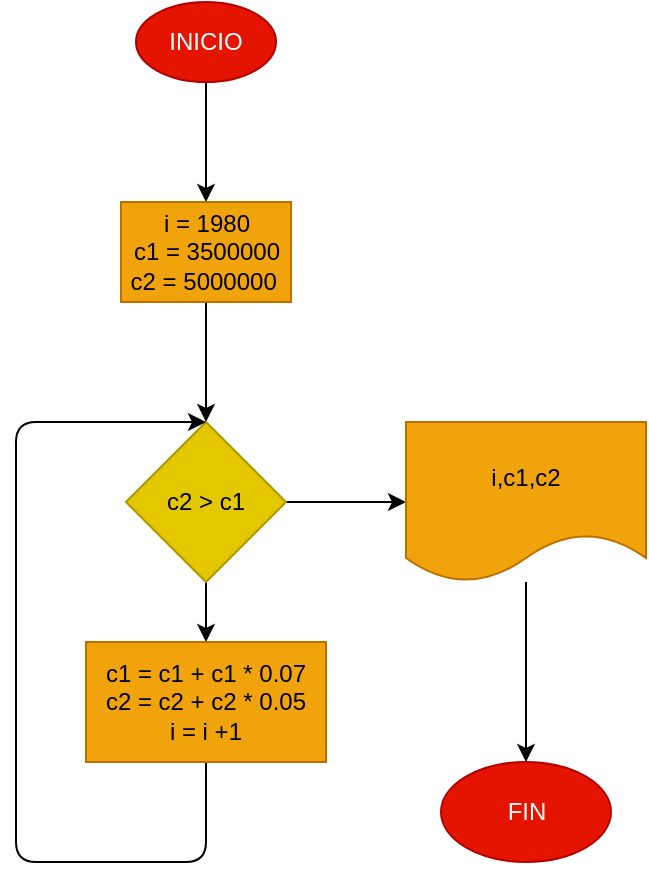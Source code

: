 <mxfile>
    <diagram id="Ivh4bpXt3qNLO6exI4IB" name="Página-1">
        <mxGraphModel dx="532" dy="431" grid="1" gridSize="10" guides="1" tooltips="1" connect="1" arrows="1" fold="1" page="1" pageScale="1" pageWidth="827" pageHeight="1169" math="0" shadow="0">
            <root>
                <mxCell id="0"/>
                <mxCell id="1" parent="0"/>
                <mxCell id="4" value="" style="edgeStyle=none;html=1;entryX=0.5;entryY=0;entryDx=0;entryDy=0;" parent="1" source="2" target="5" edge="1">
                    <mxGeometry relative="1" as="geometry">
                        <mxPoint x="269.231" y="100" as="targetPoint"/>
                    </mxGeometry>
                </mxCell>
                <mxCell id="2" value="INICIO" style="ellipse;whiteSpace=wrap;html=1;fillColor=#e51400;fontColor=#ffffff;strokeColor=#B20000;" parent="1" vertex="1">
                    <mxGeometry x="240" y="30" width="70" height="40" as="geometry"/>
                </mxCell>
                <mxCell id="8" value="" style="edgeStyle=none;html=1;" parent="1" source="5" target="7" edge="1">
                    <mxGeometry relative="1" as="geometry"/>
                </mxCell>
                <mxCell id="5" value="i = 1980&lt;br&gt;c1 = 3500000&lt;br&gt;c2 = 5000000&amp;nbsp;" style="whiteSpace=wrap;html=1;fillColor=#f0a30a;fontColor=#000000;strokeColor=#BD7000;" parent="1" vertex="1">
                    <mxGeometry x="232.5" y="130" width="85" height="50" as="geometry"/>
                </mxCell>
                <mxCell id="10" value="" style="edgeStyle=none;html=1;" parent="1" source="7" target="9" edge="1">
                    <mxGeometry relative="1" as="geometry"/>
                </mxCell>
                <mxCell id="13" value="" style="edgeStyle=none;html=1;" parent="1" source="7" target="12" edge="1">
                    <mxGeometry relative="1" as="geometry"/>
                </mxCell>
                <mxCell id="7" value="c2 &amp;gt; c1" style="rhombus;whiteSpace=wrap;html=1;fillColor=#e3c800;fontColor=#000000;strokeColor=#B09500;" parent="1" vertex="1">
                    <mxGeometry x="235" y="240" width="80" height="80" as="geometry"/>
                </mxCell>
                <mxCell id="11" style="edgeStyle=none;html=1;entryX=0.5;entryY=0;entryDx=0;entryDy=0;" parent="1" source="9" target="7" edge="1">
                    <mxGeometry relative="1" as="geometry">
                        <mxPoint x="200" y="240" as="targetPoint"/>
                        <Array as="points">
                            <mxPoint x="275" y="460"/>
                            <mxPoint x="180" y="460"/>
                            <mxPoint x="180" y="240"/>
                        </Array>
                    </mxGeometry>
                </mxCell>
                <mxCell id="9" value="c1 = c1 + c1 * 0.07&lt;br&gt;c2 = c2 + c2 * 0.05&lt;br&gt;i = i +1" style="whiteSpace=wrap;html=1;fillColor=#f0a30a;fontColor=#000000;strokeColor=#BD7000;" parent="1" vertex="1">
                    <mxGeometry x="215" y="350" width="120" height="60" as="geometry"/>
                </mxCell>
                <mxCell id="15" value="" style="edgeStyle=none;html=1;" parent="1" source="12" target="14" edge="1">
                    <mxGeometry relative="1" as="geometry"/>
                </mxCell>
                <mxCell id="12" value="i,c1,c2" style="shape=document;whiteSpace=wrap;html=1;boundedLbl=1;fillColor=#f0a30a;fontColor=#000000;strokeColor=#BD7000;" parent="1" vertex="1">
                    <mxGeometry x="375" y="240" width="120" height="80" as="geometry"/>
                </mxCell>
                <mxCell id="14" value="FIN" style="ellipse;whiteSpace=wrap;html=1;fillColor=#e51400;fontColor=#ffffff;strokeColor=#B20000;" parent="1" vertex="1">
                    <mxGeometry x="392.5" y="410" width="85" height="50" as="geometry"/>
                </mxCell>
            </root>
        </mxGraphModel>
    </diagram>
</mxfile>